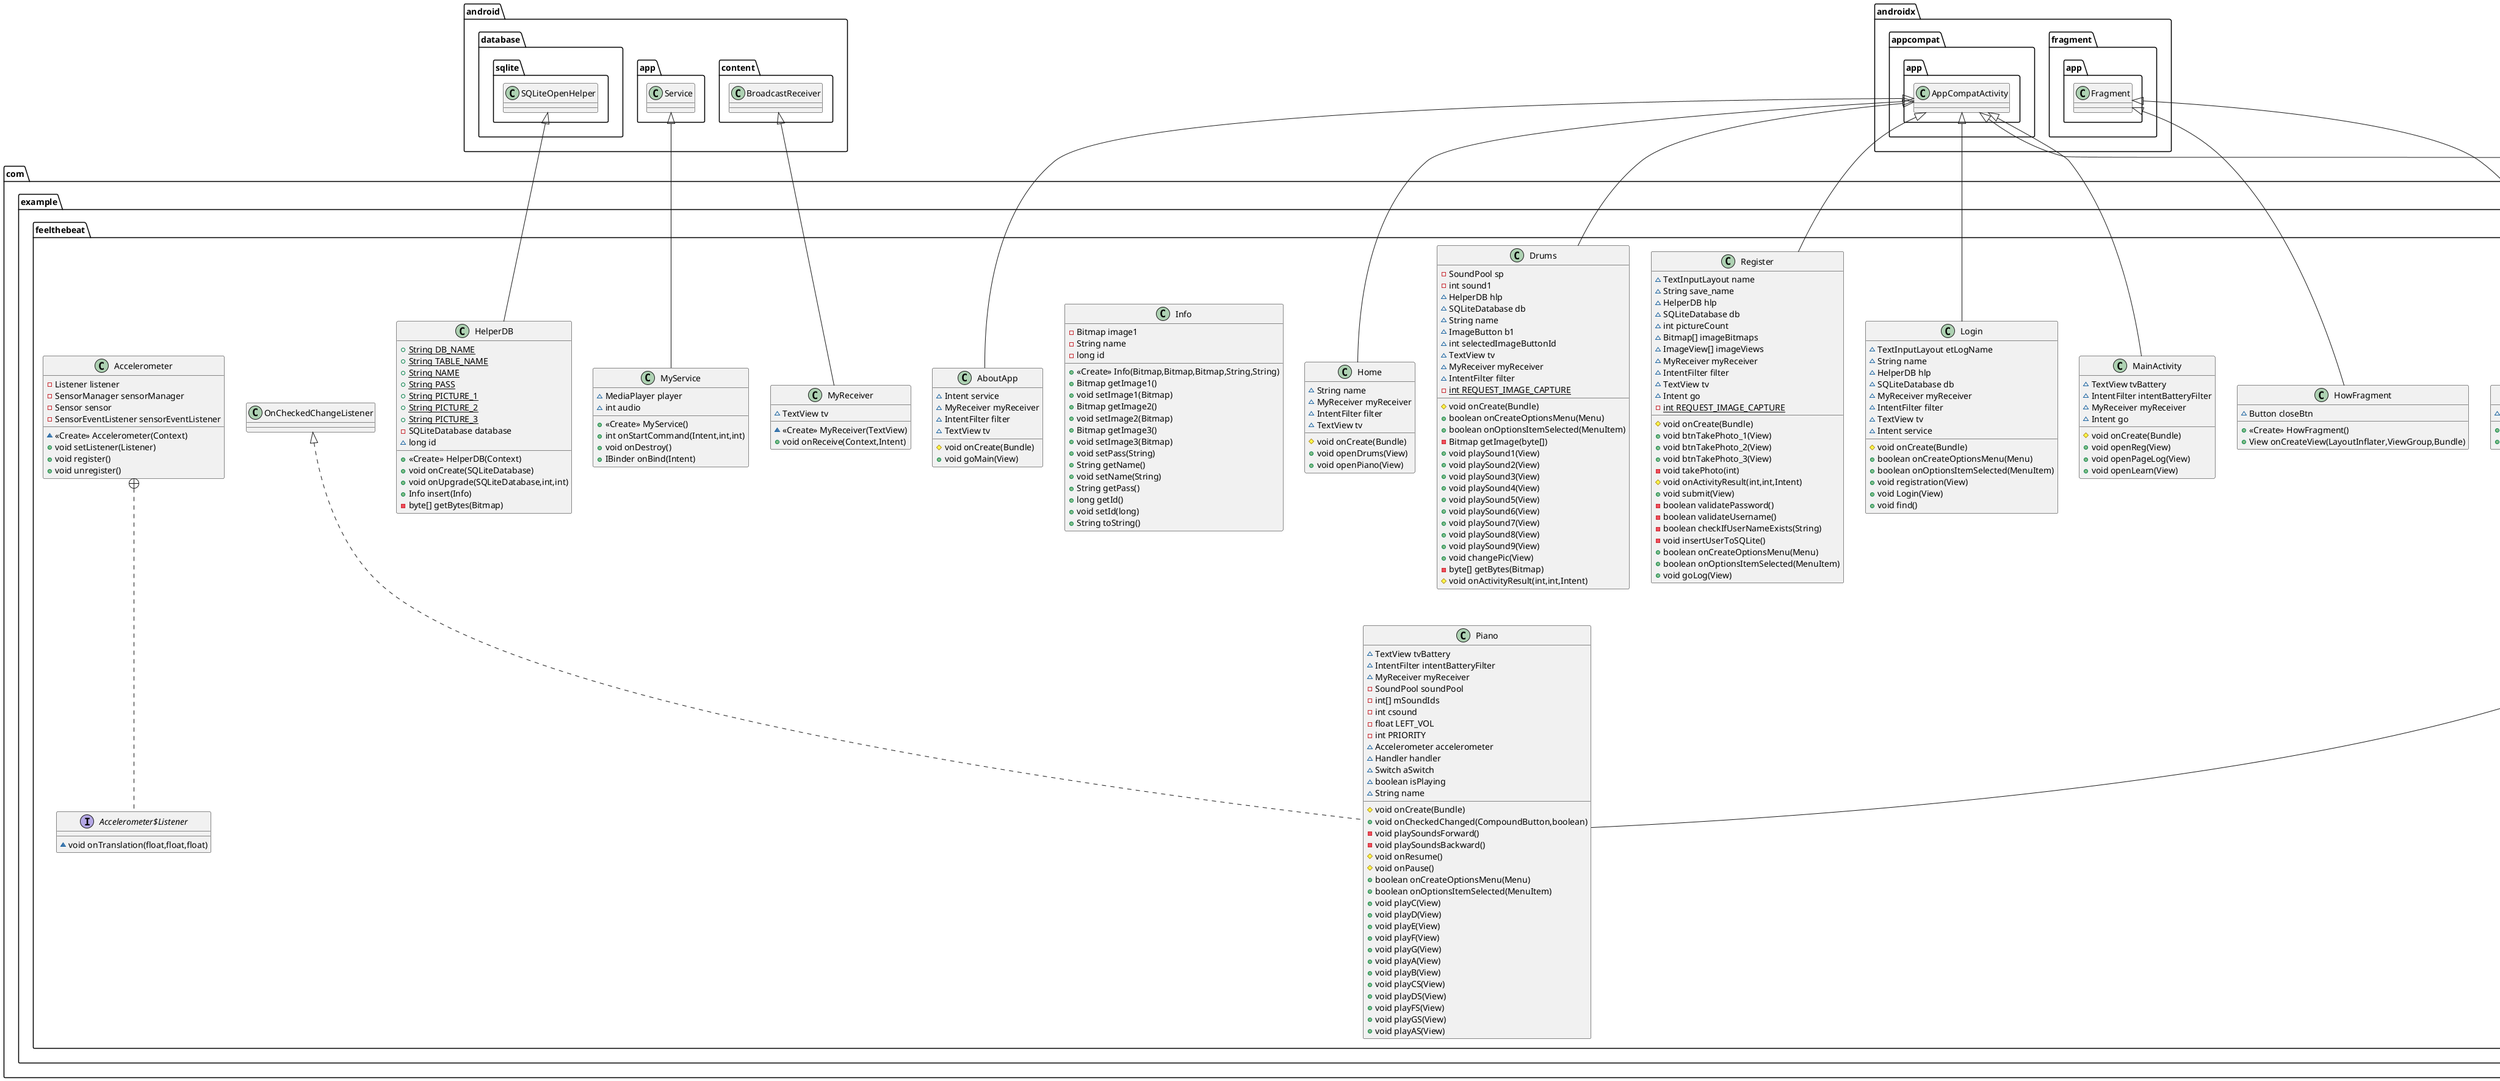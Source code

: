 @startuml
class com.example.feelthebeat.Home {
~ String name
~ MyReceiver myReceiver
~ IntentFilter filter
~ TextView tv
# void onCreate(Bundle)
+ void openDrums(View)
+ void openPiano(View)
}
class com.example.feelthebeat.MyService {
~ MediaPlayer player
~ int audio
+ <<Create>> MyService()
+ int onStartCommand(Intent,int,int)
+ void onDestroy()
+ IBinder onBind(Intent)
}
class com.example.feelthebeat.AboutApp {
~ Intent service
~ MyReceiver myReceiver
~ IntentFilter filter
~ TextView tv
# void onCreate(Bundle)
+ void goMain(View)
}
class com.example.feelthebeat.HowFragmentPiano {
~ Button closeBtn
+ <<Create>> HowFragmentPiano()
+ View onCreateView(LayoutInflater,ViewGroup,Bundle)
}
class com.example.feelthebeat.MainActivity {
~ TextView tvBattery
~ IntentFilter intentBatteryFilter
~ MyReceiver myReceiver
~ Intent go
# void onCreate(Bundle)
+ void openReg(View)
+ void openPageLog(View)
+ void openLearn(View)
}
class com.example.feelthebeat.HowFragment {
~ Button closeBtn
+ <<Create>> HowFragment()
+ View onCreateView(LayoutInflater,ViewGroup,Bundle)
}
class com.example.feelthebeat.Login {
~ TextInputLayout etLogName
~ String name
~ HelperDB hlp
~ SQLiteDatabase db
~ MyReceiver myReceiver
~ IntentFilter filter
~ TextView tv
~ Intent service
# void onCreate(Bundle)
+ boolean onCreateOptionsMenu(Menu)
+ boolean onOptionsItemSelected(MenuItem)
+ void registration(View)
+ void Login(View)
+ void find()
}
class com.example.feelthebeat.Info {
- Bitmap image1
- String name
- long id
+ <<Create>> Info(Bitmap,Bitmap,Bitmap,String,String)
+ Bitmap getImage1()
+ void setImage1(Bitmap)
+ Bitmap getImage2()
+ void setImage2(Bitmap)
+ Bitmap getImage3()
+ void setImage3(Bitmap)
+ void setPass(String)
+ String getName()
+ void setName(String)
+ String getPass()
+ long getId()
+ void setId(long)
+ String toString()
}
class com.example.feelthebeat.MyReceiver {
~ TextView tv
~ <<Create>> MyReceiver(TextView)
+ void onReceive(Context,Intent)
}
class com.example.feelthebeat.Piano {
~ TextView tvBattery
~ IntentFilter intentBatteryFilter
~ MyReceiver myReceiver
- SoundPool soundPool
- int[] mSoundIds
- int csound
- float LEFT_VOL
- int PRIORITY
~ Accelerometer accelerometer
~ Handler handler
~ Switch aSwitch
~ boolean isPlaying
~ String name
# void onCreate(Bundle)
+ void onCheckedChanged(CompoundButton,boolean)
- void playSoundsForward()
- void playSoundsBackward()
# void onResume()
# void onPause()
+ boolean onCreateOptionsMenu(Menu)
+ boolean onOptionsItemSelected(MenuItem)
+ void playC(View)
+ void playD(View)
+ void playE(View)
+ void playF(View)
+ void playG(View)
+ void playA(View)
+ void playB(View)
+ void playCS(View)
+ void playDS(View)
+ void playFS(View)
+ void playGS(View)
+ void playAS(View)
}
class com.example.feelthebeat.Register {
~ TextInputLayout name
~ String save_name
~ HelperDB hlp
~ SQLiteDatabase db
~ int pictureCount
~ Bitmap[] imageBitmaps
~ ImageView[] imageViews
~ MyReceiver myReceiver
~ IntentFilter filter
~ TextView tv
~ Intent go
- {static} int REQUEST_IMAGE_CAPTURE
# void onCreate(Bundle)
+ void btnTakePhoto_1(View)
+ void btnTakePhoto_2(View)
+ void btnTakePhoto_3(View)
- void takePhoto(int)
# void onActivityResult(int,int,Intent)
+ void submit(View)
- boolean validatePassword()
- boolean validateUsername()
- boolean checkIfUserNameExists(String)
- void insertUserToSQLite()
+ boolean onCreateOptionsMenu(Menu)
+ boolean onOptionsItemSelected(MenuItem)
+ void goLog(View)
}
class com.example.feelthebeat.HelperDB {
+ {static} String DB_NAME
+ {static} String TABLE_NAME
+ {static} String NAME
+ {static} String PASS
+ {static} String PICTURE_1
+ {static} String PICTURE_2
+ {static} String PICTURE_3
- SQLiteDatabase database
~ long id
+ <<Create>> HelperDB(Context)
+ void onCreate(SQLiteDatabase)
+ void onUpgrade(SQLiteDatabase,int,int)
+ Info insert(Info)
- byte[] getBytes(Bitmap)
}
class com.example.feelthebeat.Drums {
- SoundPool sp
- int sound1
~ HelperDB hlp
~ SQLiteDatabase db
~ String name
~ ImageButton b1
~ int selectedImageButtonId
~ TextView tv
~ MyReceiver myReceiver
~ IntentFilter filter
- {static} int REQUEST_IMAGE_CAPTURE
# void onCreate(Bundle)
+ boolean onCreateOptionsMenu(Menu)
+ boolean onOptionsItemSelected(MenuItem)
- Bitmap getImage(byte[])
+ void playSound1(View)
+ void playSound2(View)
+ void playSound3(View)
+ void playSound4(View)
+ void playSound5(View)
+ void playSound6(View)
+ void playSound7(View)
+ void playSound8(View)
+ void playSound9(View)
+ void changePic(View)
- byte[] getBytes(Bitmap)
# void onActivityResult(int,int,Intent)
}
class com.example.feelthebeat.Accelerometer {
- Listener listener
- SensorManager sensorManager
- Sensor sensor
- SensorEventListener sensorEventListener
~ <<Create>> Accelerometer(Context)
+ void setListener(Listener)
+ void register()
+ void unregister()
}
interface com.example.feelthebeat.Accelerometer$Listener {
~ void onTranslation(float,float,float)
}


androidx.appcompat.app.AppCompatActivity <|-- com.example.feelthebeat.Home
android.app.Service <|-- com.example.feelthebeat.MyService
androidx.appcompat.app.AppCompatActivity <|-- com.example.feelthebeat.AboutApp
androidx.fragment.app.Fragment <|-- com.example.feelthebeat.HowFragmentPiano
androidx.appcompat.app.AppCompatActivity <|-- com.example.feelthebeat.MainActivity
androidx.fragment.app.Fragment <|-- com.example.feelthebeat.HowFragment
androidx.appcompat.app.AppCompatActivity <|-- com.example.feelthebeat.Login
android.content.BroadcastReceiver <|-- com.example.feelthebeat.MyReceiver
com.example.feelthebeat.OnCheckedChangeListener <|.. com.example.feelthebeat.Piano
androidx.appcompat.app.AppCompatActivity <|-- com.example.feelthebeat.Piano
androidx.appcompat.app.AppCompatActivity <|-- com.example.feelthebeat.Register
android.database.sqlite.SQLiteOpenHelper <|-- com.example.feelthebeat.HelperDB
androidx.appcompat.app.AppCompatActivity <|-- com.example.feelthebeat.Drums
com.example.feelthebeat.Accelerometer +.. com.example.feelthebeat.Accelerometer$Listener
@enduml